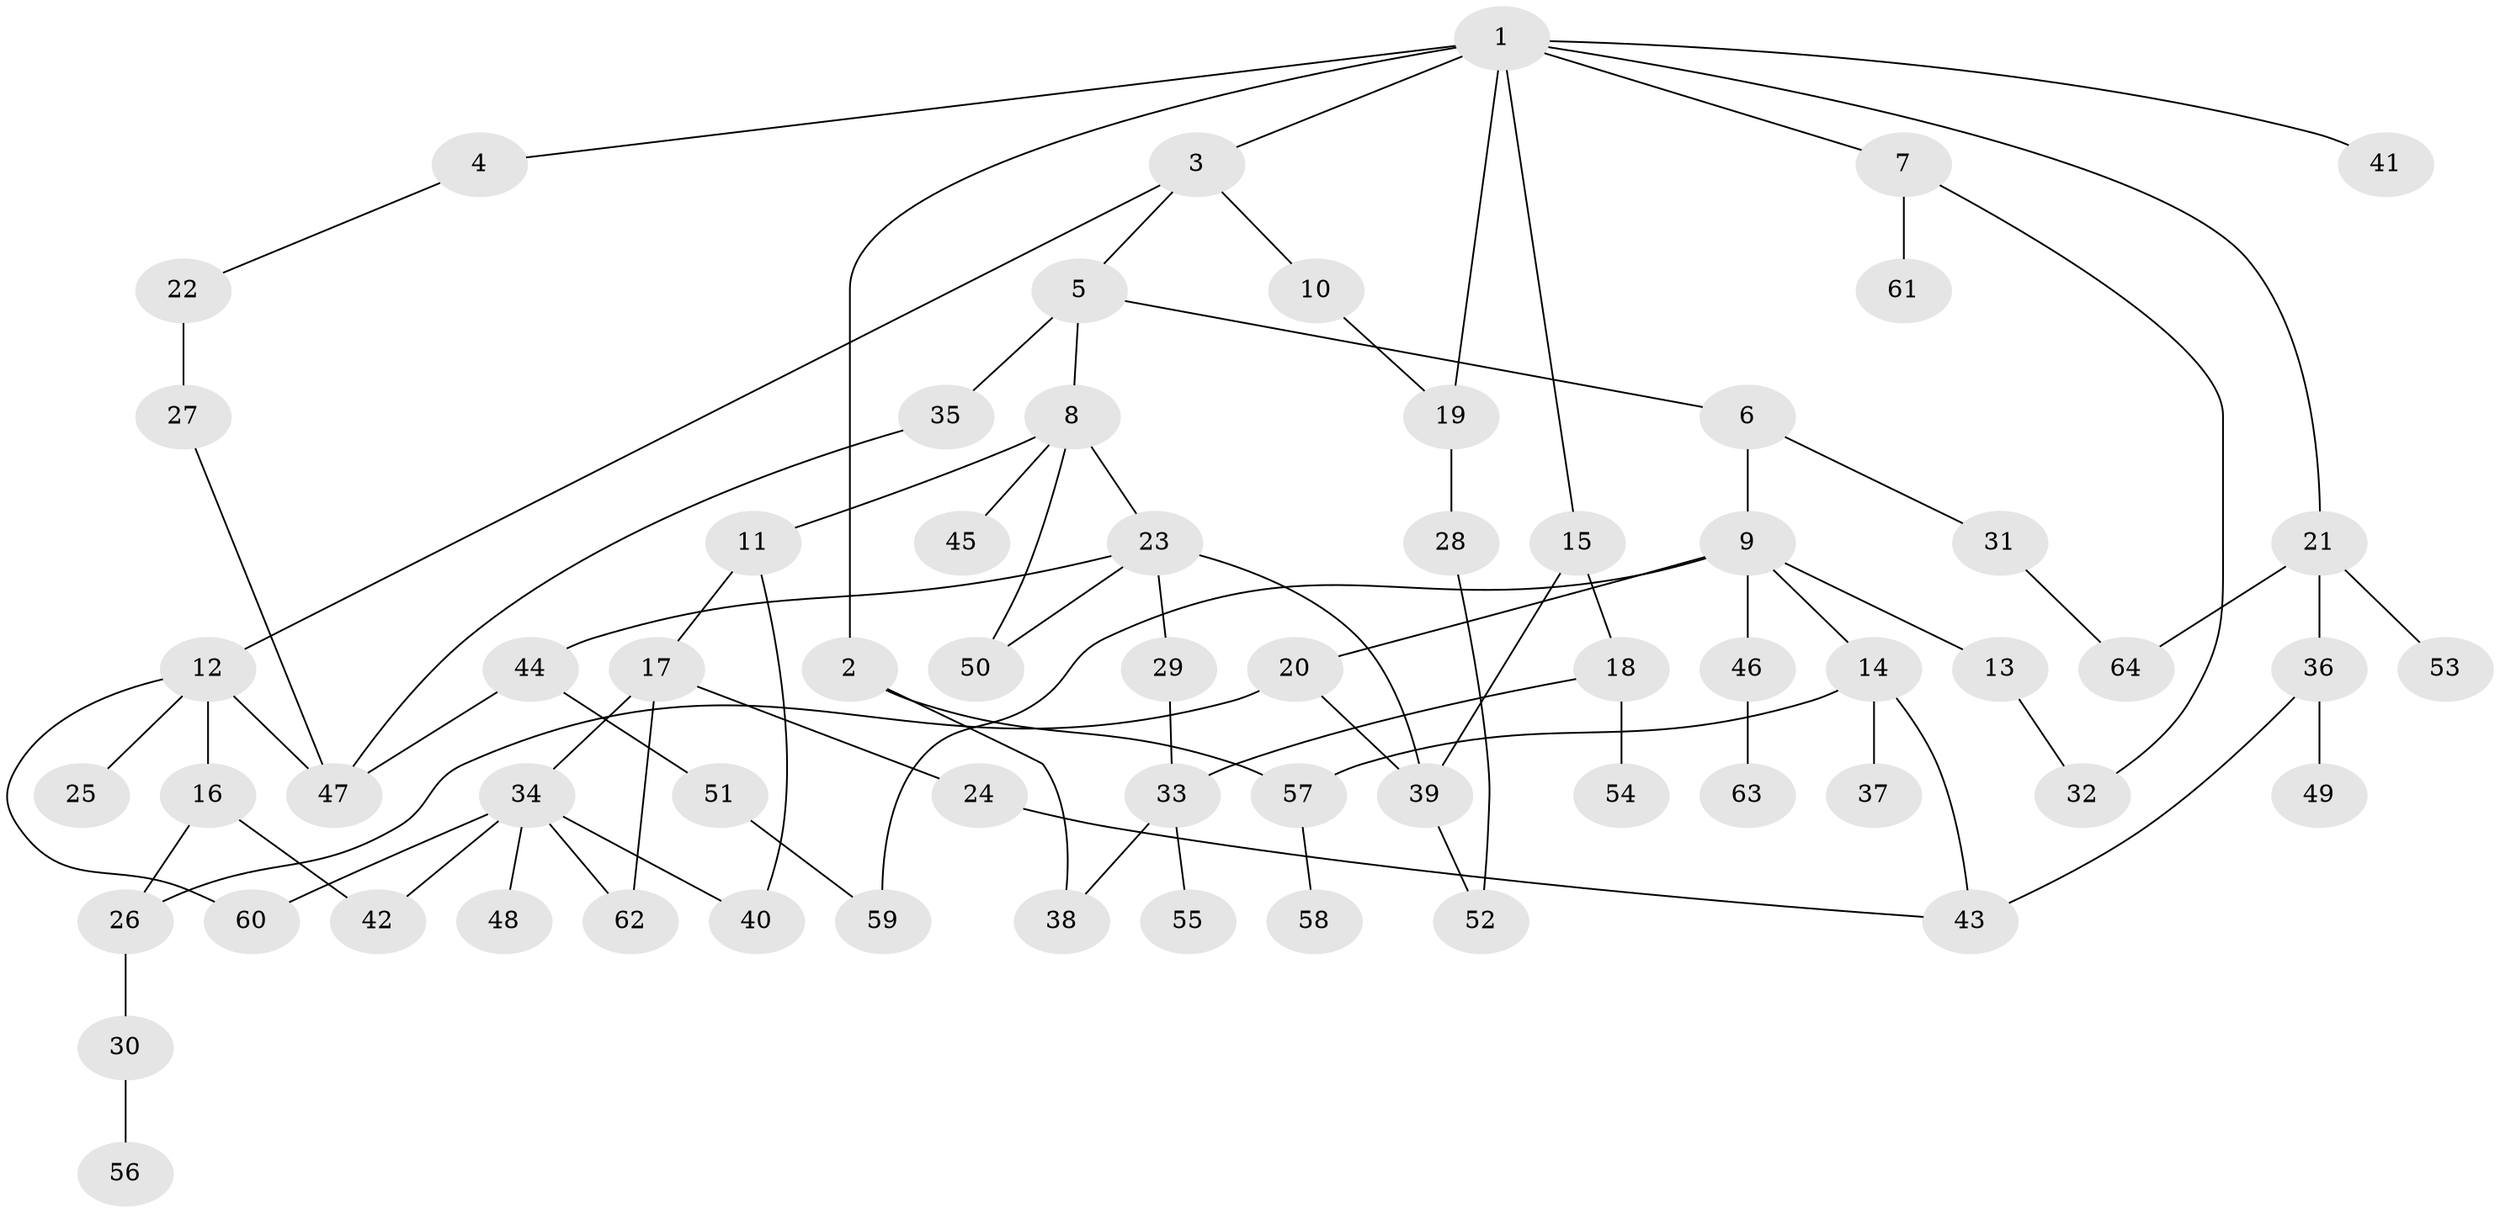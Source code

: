 // Generated by graph-tools (version 1.1) at 2025/49/03/09/25 03:49:16]
// undirected, 64 vertices, 84 edges
graph export_dot {
graph [start="1"]
  node [color=gray90,style=filled];
  1;
  2;
  3;
  4;
  5;
  6;
  7;
  8;
  9;
  10;
  11;
  12;
  13;
  14;
  15;
  16;
  17;
  18;
  19;
  20;
  21;
  22;
  23;
  24;
  25;
  26;
  27;
  28;
  29;
  30;
  31;
  32;
  33;
  34;
  35;
  36;
  37;
  38;
  39;
  40;
  41;
  42;
  43;
  44;
  45;
  46;
  47;
  48;
  49;
  50;
  51;
  52;
  53;
  54;
  55;
  56;
  57;
  58;
  59;
  60;
  61;
  62;
  63;
  64;
  1 -- 2;
  1 -- 3;
  1 -- 4;
  1 -- 7;
  1 -- 15;
  1 -- 19;
  1 -- 21;
  1 -- 41;
  2 -- 57;
  2 -- 38;
  3 -- 5;
  3 -- 10;
  3 -- 12;
  4 -- 22;
  5 -- 6;
  5 -- 8;
  5 -- 35;
  6 -- 9;
  6 -- 31;
  7 -- 61;
  7 -- 32;
  8 -- 11;
  8 -- 23;
  8 -- 45;
  8 -- 50;
  9 -- 13;
  9 -- 14;
  9 -- 20;
  9 -- 46;
  9 -- 59;
  10 -- 19;
  11 -- 17;
  11 -- 40;
  12 -- 16;
  12 -- 25;
  12 -- 60;
  12 -- 47;
  13 -- 32;
  14 -- 37;
  14 -- 43;
  14 -- 57;
  15 -- 18;
  15 -- 39;
  16 -- 26;
  16 -- 42;
  17 -- 24;
  17 -- 34;
  17 -- 62;
  18 -- 54;
  18 -- 33;
  19 -- 28;
  20 -- 26;
  20 -- 39;
  21 -- 36;
  21 -- 53;
  21 -- 64;
  22 -- 27;
  23 -- 29;
  23 -- 44;
  23 -- 50;
  23 -- 39;
  24 -- 43;
  26 -- 30;
  27 -- 47;
  28 -- 52;
  29 -- 33;
  30 -- 56;
  31 -- 64;
  33 -- 38;
  33 -- 55;
  34 -- 40;
  34 -- 48;
  34 -- 62;
  34 -- 42;
  34 -- 60;
  35 -- 47;
  36 -- 49;
  36 -- 43;
  39 -- 52;
  44 -- 51;
  44 -- 47;
  46 -- 63;
  51 -- 59;
  57 -- 58;
}
